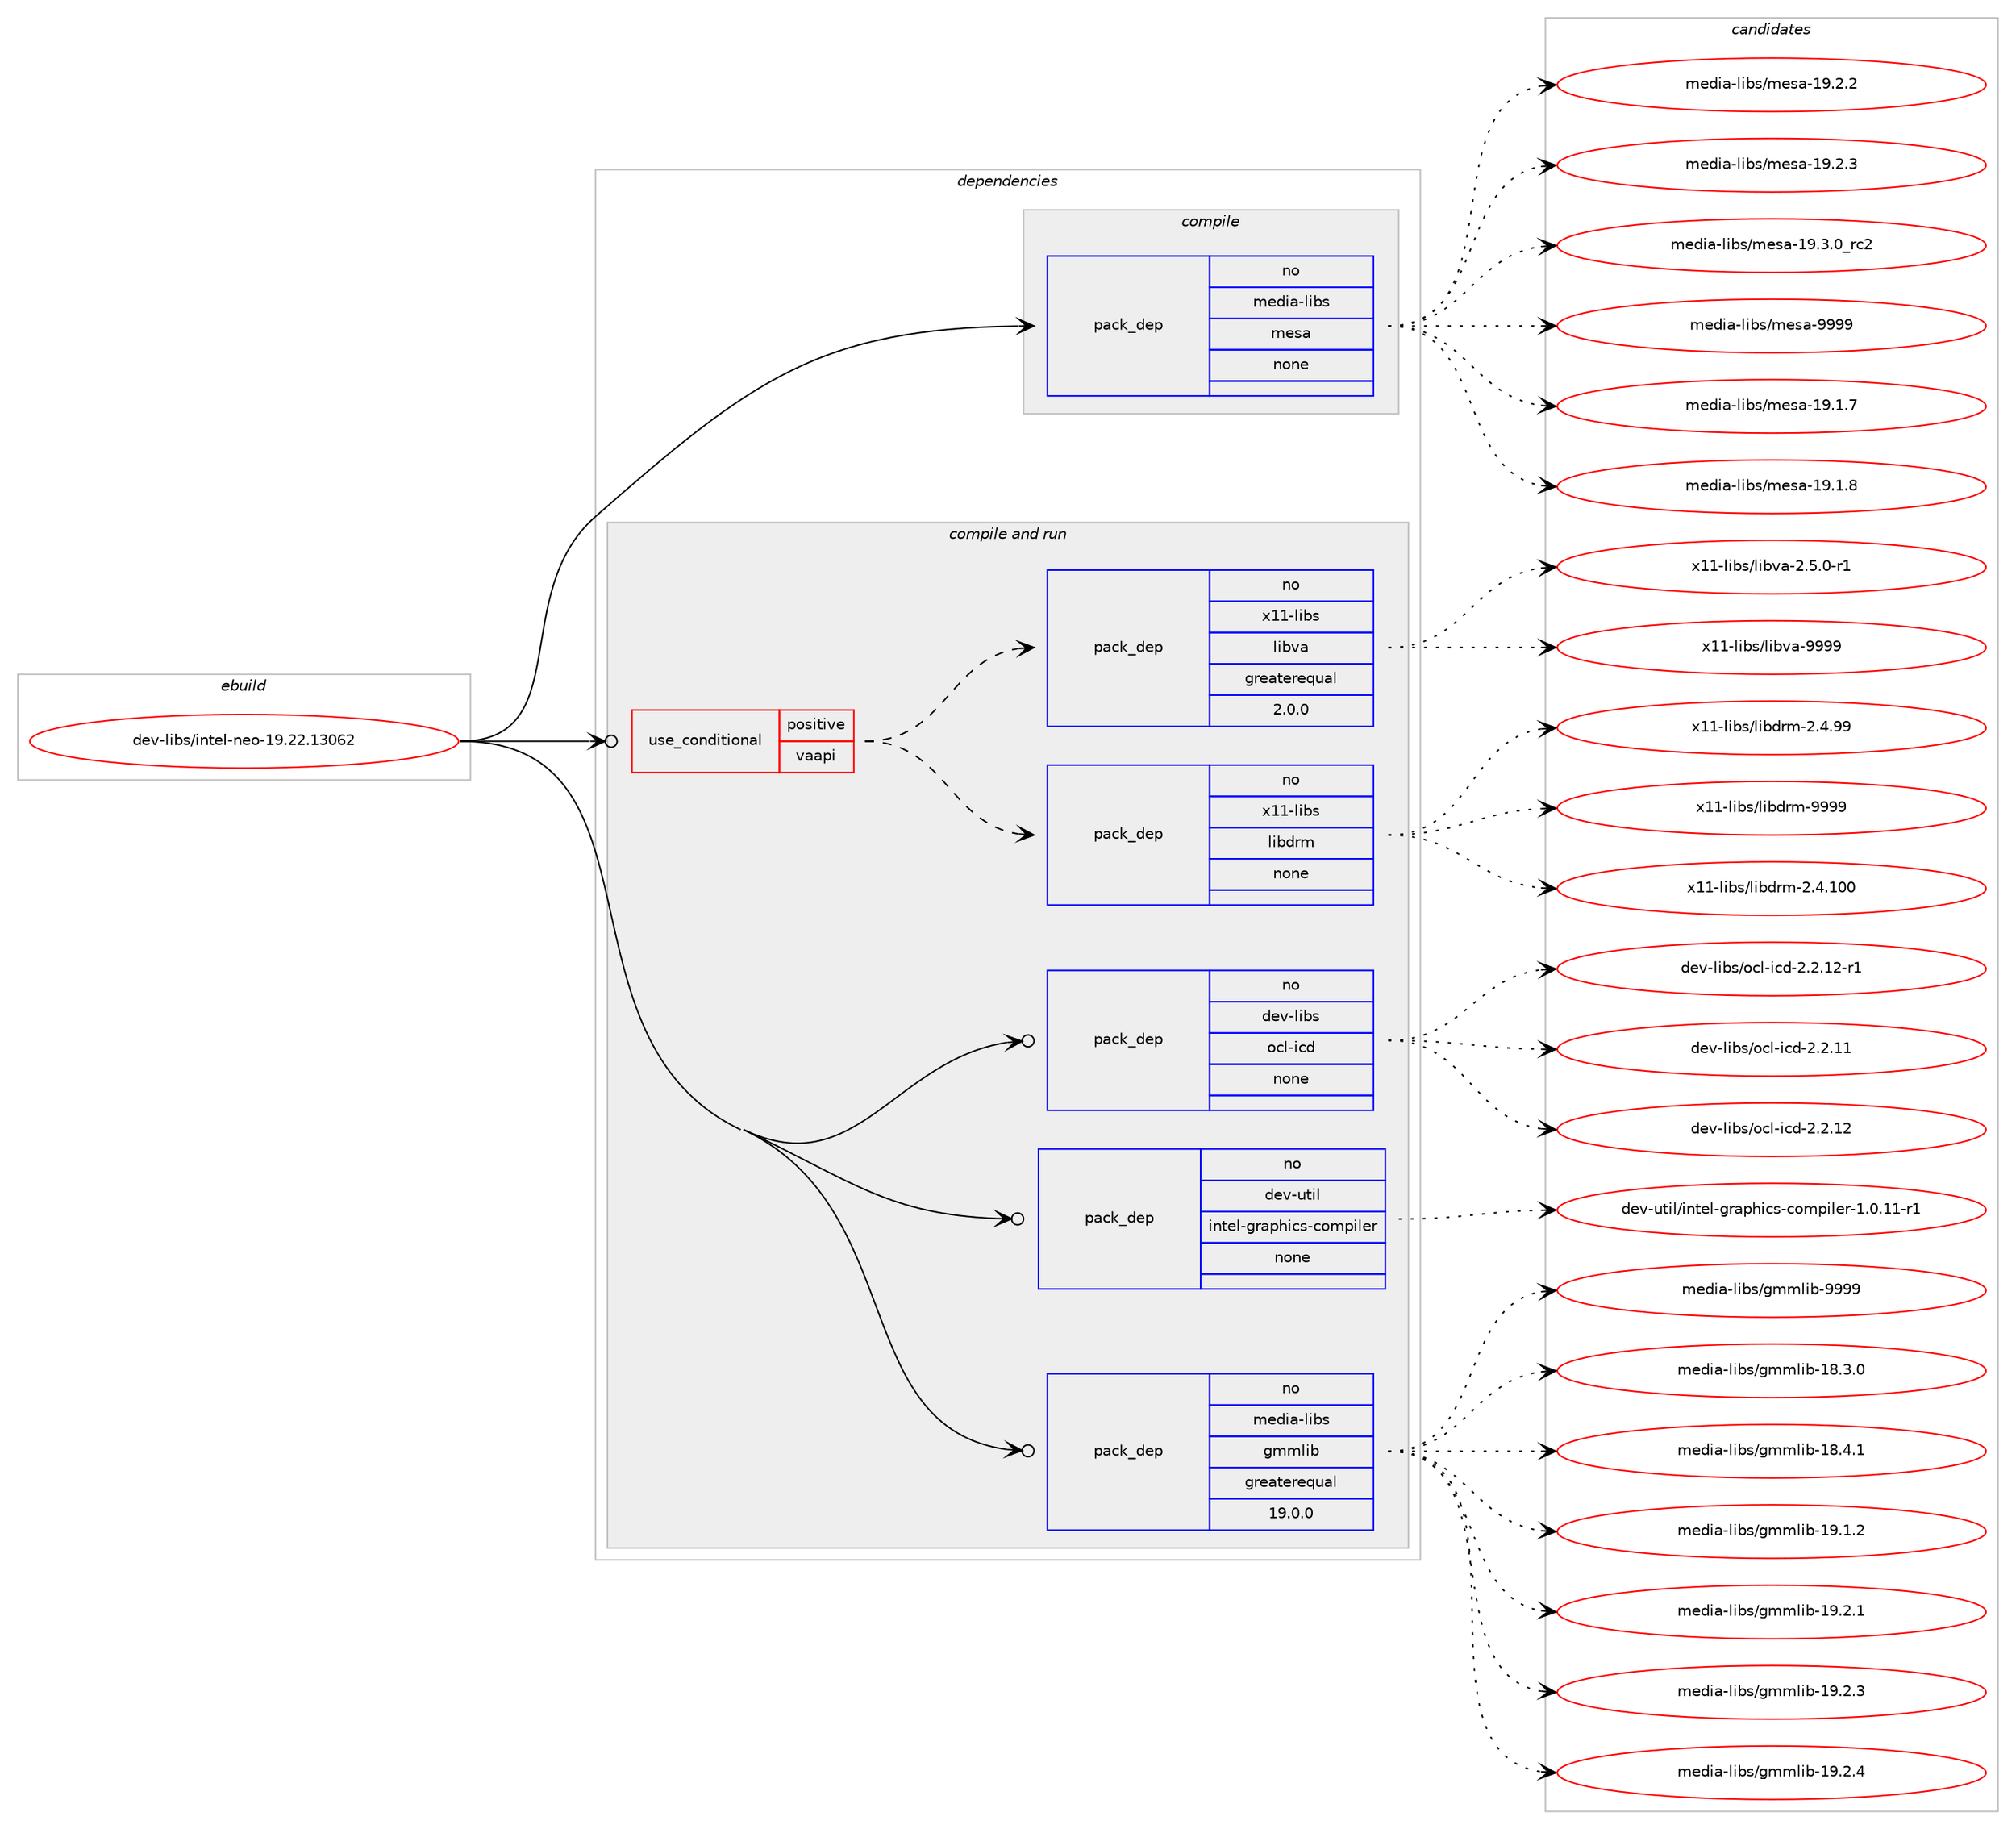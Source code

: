 digraph prolog {

# *************
# Graph options
# *************

newrank=true;
concentrate=true;
compound=true;
graph [rankdir=LR,fontname=Helvetica,fontsize=10,ranksep=1.5];#, ranksep=2.5, nodesep=0.2];
edge  [arrowhead=vee];
node  [fontname=Helvetica,fontsize=10];

# **********
# The ebuild
# **********

subgraph cluster_leftcol {
color=gray;
rank=same;
label=<<i>ebuild</i>>;
id [label="dev-libs/intel-neo-19.22.13062", color=red, width=4, href="../dev-libs/intel-neo-19.22.13062.svg"];
}

# ****************
# The dependencies
# ****************

subgraph cluster_midcol {
color=gray;
label=<<i>dependencies</i>>;
subgraph cluster_compile {
fillcolor="#eeeeee";
style=filled;
label=<<i>compile</i>>;
subgraph pack421407 {
dependency564302 [label=<<TABLE BORDER="0" CELLBORDER="1" CELLSPACING="0" CELLPADDING="4" WIDTH="220"><TR><TD ROWSPAN="6" CELLPADDING="30">pack_dep</TD></TR><TR><TD WIDTH="110">no</TD></TR><TR><TD>media-libs</TD></TR><TR><TD>mesa</TD></TR><TR><TD>none</TD></TR><TR><TD></TD></TR></TABLE>>, shape=none, color=blue];
}
id:e -> dependency564302:w [weight=20,style="solid",arrowhead="vee"];
}
subgraph cluster_compileandrun {
fillcolor="#eeeeee";
style=filled;
label=<<i>compile and run</i>>;
subgraph cond131491 {
dependency564303 [label=<<TABLE BORDER="0" CELLBORDER="1" CELLSPACING="0" CELLPADDING="4"><TR><TD ROWSPAN="3" CELLPADDING="10">use_conditional</TD></TR><TR><TD>positive</TD></TR><TR><TD>vaapi</TD></TR></TABLE>>, shape=none, color=red];
subgraph pack421408 {
dependency564304 [label=<<TABLE BORDER="0" CELLBORDER="1" CELLSPACING="0" CELLPADDING="4" WIDTH="220"><TR><TD ROWSPAN="6" CELLPADDING="30">pack_dep</TD></TR><TR><TD WIDTH="110">no</TD></TR><TR><TD>x11-libs</TD></TR><TR><TD>libdrm</TD></TR><TR><TD>none</TD></TR><TR><TD></TD></TR></TABLE>>, shape=none, color=blue];
}
dependency564303:e -> dependency564304:w [weight=20,style="dashed",arrowhead="vee"];
subgraph pack421409 {
dependency564305 [label=<<TABLE BORDER="0" CELLBORDER="1" CELLSPACING="0" CELLPADDING="4" WIDTH="220"><TR><TD ROWSPAN="6" CELLPADDING="30">pack_dep</TD></TR><TR><TD WIDTH="110">no</TD></TR><TR><TD>x11-libs</TD></TR><TR><TD>libva</TD></TR><TR><TD>greaterequal</TD></TR><TR><TD>2.0.0</TD></TR></TABLE>>, shape=none, color=blue];
}
dependency564303:e -> dependency564305:w [weight=20,style="dashed",arrowhead="vee"];
}
id:e -> dependency564303:w [weight=20,style="solid",arrowhead="odotvee"];
subgraph pack421410 {
dependency564306 [label=<<TABLE BORDER="0" CELLBORDER="1" CELLSPACING="0" CELLPADDING="4" WIDTH="220"><TR><TD ROWSPAN="6" CELLPADDING="30">pack_dep</TD></TR><TR><TD WIDTH="110">no</TD></TR><TR><TD>dev-libs</TD></TR><TR><TD>ocl-icd</TD></TR><TR><TD>none</TD></TR><TR><TD></TD></TR></TABLE>>, shape=none, color=blue];
}
id:e -> dependency564306:w [weight=20,style="solid",arrowhead="odotvee"];
subgraph pack421411 {
dependency564307 [label=<<TABLE BORDER="0" CELLBORDER="1" CELLSPACING="0" CELLPADDING="4" WIDTH="220"><TR><TD ROWSPAN="6" CELLPADDING="30">pack_dep</TD></TR><TR><TD WIDTH="110">no</TD></TR><TR><TD>dev-util</TD></TR><TR><TD>intel-graphics-compiler</TD></TR><TR><TD>none</TD></TR><TR><TD></TD></TR></TABLE>>, shape=none, color=blue];
}
id:e -> dependency564307:w [weight=20,style="solid",arrowhead="odotvee"];
subgraph pack421412 {
dependency564308 [label=<<TABLE BORDER="0" CELLBORDER="1" CELLSPACING="0" CELLPADDING="4" WIDTH="220"><TR><TD ROWSPAN="6" CELLPADDING="30">pack_dep</TD></TR><TR><TD WIDTH="110">no</TD></TR><TR><TD>media-libs</TD></TR><TR><TD>gmmlib</TD></TR><TR><TD>greaterequal</TD></TR><TR><TD>19.0.0</TD></TR></TABLE>>, shape=none, color=blue];
}
id:e -> dependency564308:w [weight=20,style="solid",arrowhead="odotvee"];
}
subgraph cluster_run {
fillcolor="#eeeeee";
style=filled;
label=<<i>run</i>>;
}
}

# **************
# The candidates
# **************

subgraph cluster_choices {
rank=same;
color=gray;
label=<<i>candidates</i>>;

subgraph choice421407 {
color=black;
nodesep=1;
choice109101100105974510810598115471091011159745495746494655 [label="media-libs/mesa-19.1.7", color=red, width=4,href="../media-libs/mesa-19.1.7.svg"];
choice109101100105974510810598115471091011159745495746494656 [label="media-libs/mesa-19.1.8", color=red, width=4,href="../media-libs/mesa-19.1.8.svg"];
choice109101100105974510810598115471091011159745495746504650 [label="media-libs/mesa-19.2.2", color=red, width=4,href="../media-libs/mesa-19.2.2.svg"];
choice109101100105974510810598115471091011159745495746504651 [label="media-libs/mesa-19.2.3", color=red, width=4,href="../media-libs/mesa-19.2.3.svg"];
choice109101100105974510810598115471091011159745495746514648951149950 [label="media-libs/mesa-19.3.0_rc2", color=red, width=4,href="../media-libs/mesa-19.3.0_rc2.svg"];
choice10910110010597451081059811547109101115974557575757 [label="media-libs/mesa-9999", color=red, width=4,href="../media-libs/mesa-9999.svg"];
dependency564302:e -> choice109101100105974510810598115471091011159745495746494655:w [style=dotted,weight="100"];
dependency564302:e -> choice109101100105974510810598115471091011159745495746494656:w [style=dotted,weight="100"];
dependency564302:e -> choice109101100105974510810598115471091011159745495746504650:w [style=dotted,weight="100"];
dependency564302:e -> choice109101100105974510810598115471091011159745495746504651:w [style=dotted,weight="100"];
dependency564302:e -> choice109101100105974510810598115471091011159745495746514648951149950:w [style=dotted,weight="100"];
dependency564302:e -> choice10910110010597451081059811547109101115974557575757:w [style=dotted,weight="100"];
}
subgraph choice421408 {
color=black;
nodesep=1;
choice1204949451081059811547108105981001141094550465246494848 [label="x11-libs/libdrm-2.4.100", color=red, width=4,href="../x11-libs/libdrm-2.4.100.svg"];
choice12049494510810598115471081059810011410945504652465757 [label="x11-libs/libdrm-2.4.99", color=red, width=4,href="../x11-libs/libdrm-2.4.99.svg"];
choice1204949451081059811547108105981001141094557575757 [label="x11-libs/libdrm-9999", color=red, width=4,href="../x11-libs/libdrm-9999.svg"];
dependency564304:e -> choice1204949451081059811547108105981001141094550465246494848:w [style=dotted,weight="100"];
dependency564304:e -> choice12049494510810598115471081059810011410945504652465757:w [style=dotted,weight="100"];
dependency564304:e -> choice1204949451081059811547108105981001141094557575757:w [style=dotted,weight="100"];
}
subgraph choice421409 {
color=black;
nodesep=1;
choice120494945108105981154710810598118974550465346484511449 [label="x11-libs/libva-2.5.0-r1", color=red, width=4,href="../x11-libs/libva-2.5.0-r1.svg"];
choice120494945108105981154710810598118974557575757 [label="x11-libs/libva-9999", color=red, width=4,href="../x11-libs/libva-9999.svg"];
dependency564305:e -> choice120494945108105981154710810598118974550465346484511449:w [style=dotted,weight="100"];
dependency564305:e -> choice120494945108105981154710810598118974557575757:w [style=dotted,weight="100"];
}
subgraph choice421410 {
color=black;
nodesep=1;
choice10010111845108105981154711199108451059910045504650464949 [label="dev-libs/ocl-icd-2.2.11", color=red, width=4,href="../dev-libs/ocl-icd-2.2.11.svg"];
choice10010111845108105981154711199108451059910045504650464950 [label="dev-libs/ocl-icd-2.2.12", color=red, width=4,href="../dev-libs/ocl-icd-2.2.12.svg"];
choice100101118451081059811547111991084510599100455046504649504511449 [label="dev-libs/ocl-icd-2.2.12-r1", color=red, width=4,href="../dev-libs/ocl-icd-2.2.12-r1.svg"];
dependency564306:e -> choice10010111845108105981154711199108451059910045504650464949:w [style=dotted,weight="100"];
dependency564306:e -> choice10010111845108105981154711199108451059910045504650464950:w [style=dotted,weight="100"];
dependency564306:e -> choice100101118451081059811547111991084510599100455046504649504511449:w [style=dotted,weight="100"];
}
subgraph choice421411 {
color=black;
nodesep=1;
choice10010111845117116105108471051101161011084510311497112104105991154599111109112105108101114454946484649494511449 [label="dev-util/intel-graphics-compiler-1.0.11-r1", color=red, width=4,href="../dev-util/intel-graphics-compiler-1.0.11-r1.svg"];
dependency564307:e -> choice10010111845117116105108471051101161011084510311497112104105991154599111109112105108101114454946484649494511449:w [style=dotted,weight="100"];
}
subgraph choice421412 {
color=black;
nodesep=1;
choice109101100105974510810598115471031091091081059845495646514648 [label="media-libs/gmmlib-18.3.0", color=red, width=4,href="../media-libs/gmmlib-18.3.0.svg"];
choice109101100105974510810598115471031091091081059845495646524649 [label="media-libs/gmmlib-18.4.1", color=red, width=4,href="../media-libs/gmmlib-18.4.1.svg"];
choice109101100105974510810598115471031091091081059845495746494650 [label="media-libs/gmmlib-19.1.2", color=red, width=4,href="../media-libs/gmmlib-19.1.2.svg"];
choice109101100105974510810598115471031091091081059845495746504649 [label="media-libs/gmmlib-19.2.1", color=red, width=4,href="../media-libs/gmmlib-19.2.1.svg"];
choice109101100105974510810598115471031091091081059845495746504651 [label="media-libs/gmmlib-19.2.3", color=red, width=4,href="../media-libs/gmmlib-19.2.3.svg"];
choice109101100105974510810598115471031091091081059845495746504652 [label="media-libs/gmmlib-19.2.4", color=red, width=4,href="../media-libs/gmmlib-19.2.4.svg"];
choice10910110010597451081059811547103109109108105984557575757 [label="media-libs/gmmlib-9999", color=red, width=4,href="../media-libs/gmmlib-9999.svg"];
dependency564308:e -> choice109101100105974510810598115471031091091081059845495646514648:w [style=dotted,weight="100"];
dependency564308:e -> choice109101100105974510810598115471031091091081059845495646524649:w [style=dotted,weight="100"];
dependency564308:e -> choice109101100105974510810598115471031091091081059845495746494650:w [style=dotted,weight="100"];
dependency564308:e -> choice109101100105974510810598115471031091091081059845495746504649:w [style=dotted,weight="100"];
dependency564308:e -> choice109101100105974510810598115471031091091081059845495746504651:w [style=dotted,weight="100"];
dependency564308:e -> choice109101100105974510810598115471031091091081059845495746504652:w [style=dotted,weight="100"];
dependency564308:e -> choice10910110010597451081059811547103109109108105984557575757:w [style=dotted,weight="100"];
}
}

}
